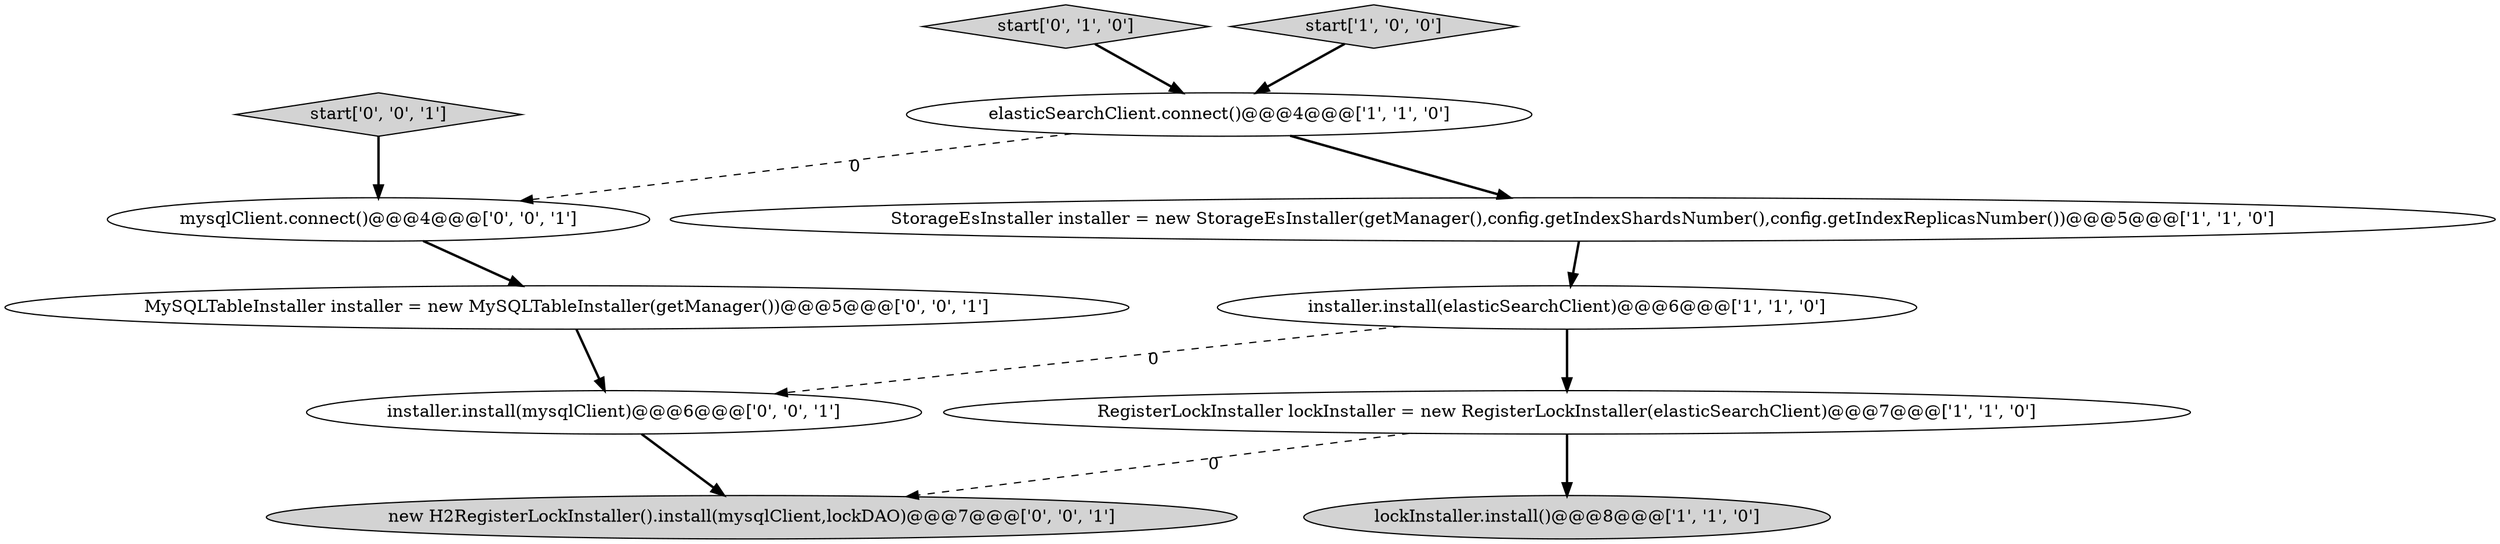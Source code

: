 digraph {
4 [style = filled, label = "installer.install(elasticSearchClient)@@@6@@@['1', '1', '0']", fillcolor = white, shape = ellipse image = "AAA0AAABBB1BBB"];
6 [style = filled, label = "start['0', '1', '0']", fillcolor = lightgray, shape = diamond image = "AAA0AAABBB2BBB"];
3 [style = filled, label = "lockInstaller.install()@@@8@@@['1', '1', '0']", fillcolor = lightgray, shape = ellipse image = "AAA0AAABBB1BBB"];
11 [style = filled, label = "MySQLTableInstaller installer = new MySQLTableInstaller(getManager())@@@5@@@['0', '0', '1']", fillcolor = white, shape = ellipse image = "AAA0AAABBB3BBB"];
10 [style = filled, label = "new H2RegisterLockInstaller().install(mysqlClient,lockDAO)@@@7@@@['0', '0', '1']", fillcolor = lightgray, shape = ellipse image = "AAA0AAABBB3BBB"];
9 [style = filled, label = "installer.install(mysqlClient)@@@6@@@['0', '0', '1']", fillcolor = white, shape = ellipse image = "AAA0AAABBB3BBB"];
2 [style = filled, label = "RegisterLockInstaller lockInstaller = new RegisterLockInstaller(elasticSearchClient)@@@7@@@['1', '1', '0']", fillcolor = white, shape = ellipse image = "AAA0AAABBB1BBB"];
7 [style = filled, label = "mysqlClient.connect()@@@4@@@['0', '0', '1']", fillcolor = white, shape = ellipse image = "AAA0AAABBB3BBB"];
1 [style = filled, label = "StorageEsInstaller installer = new StorageEsInstaller(getManager(),config.getIndexShardsNumber(),config.getIndexReplicasNumber())@@@5@@@['1', '1', '0']", fillcolor = white, shape = ellipse image = "AAA0AAABBB1BBB"];
8 [style = filled, label = "start['0', '0', '1']", fillcolor = lightgray, shape = diamond image = "AAA0AAABBB3BBB"];
0 [style = filled, label = "elasticSearchClient.connect()@@@4@@@['1', '1', '0']", fillcolor = white, shape = ellipse image = "AAA0AAABBB1BBB"];
5 [style = filled, label = "start['1', '0', '0']", fillcolor = lightgray, shape = diamond image = "AAA0AAABBB1BBB"];
6->0 [style = bold, label=""];
8->7 [style = bold, label=""];
9->10 [style = bold, label=""];
5->0 [style = bold, label=""];
0->7 [style = dashed, label="0"];
2->10 [style = dashed, label="0"];
11->9 [style = bold, label=""];
7->11 [style = bold, label=""];
0->1 [style = bold, label=""];
4->9 [style = dashed, label="0"];
4->2 [style = bold, label=""];
1->4 [style = bold, label=""];
2->3 [style = bold, label=""];
}
